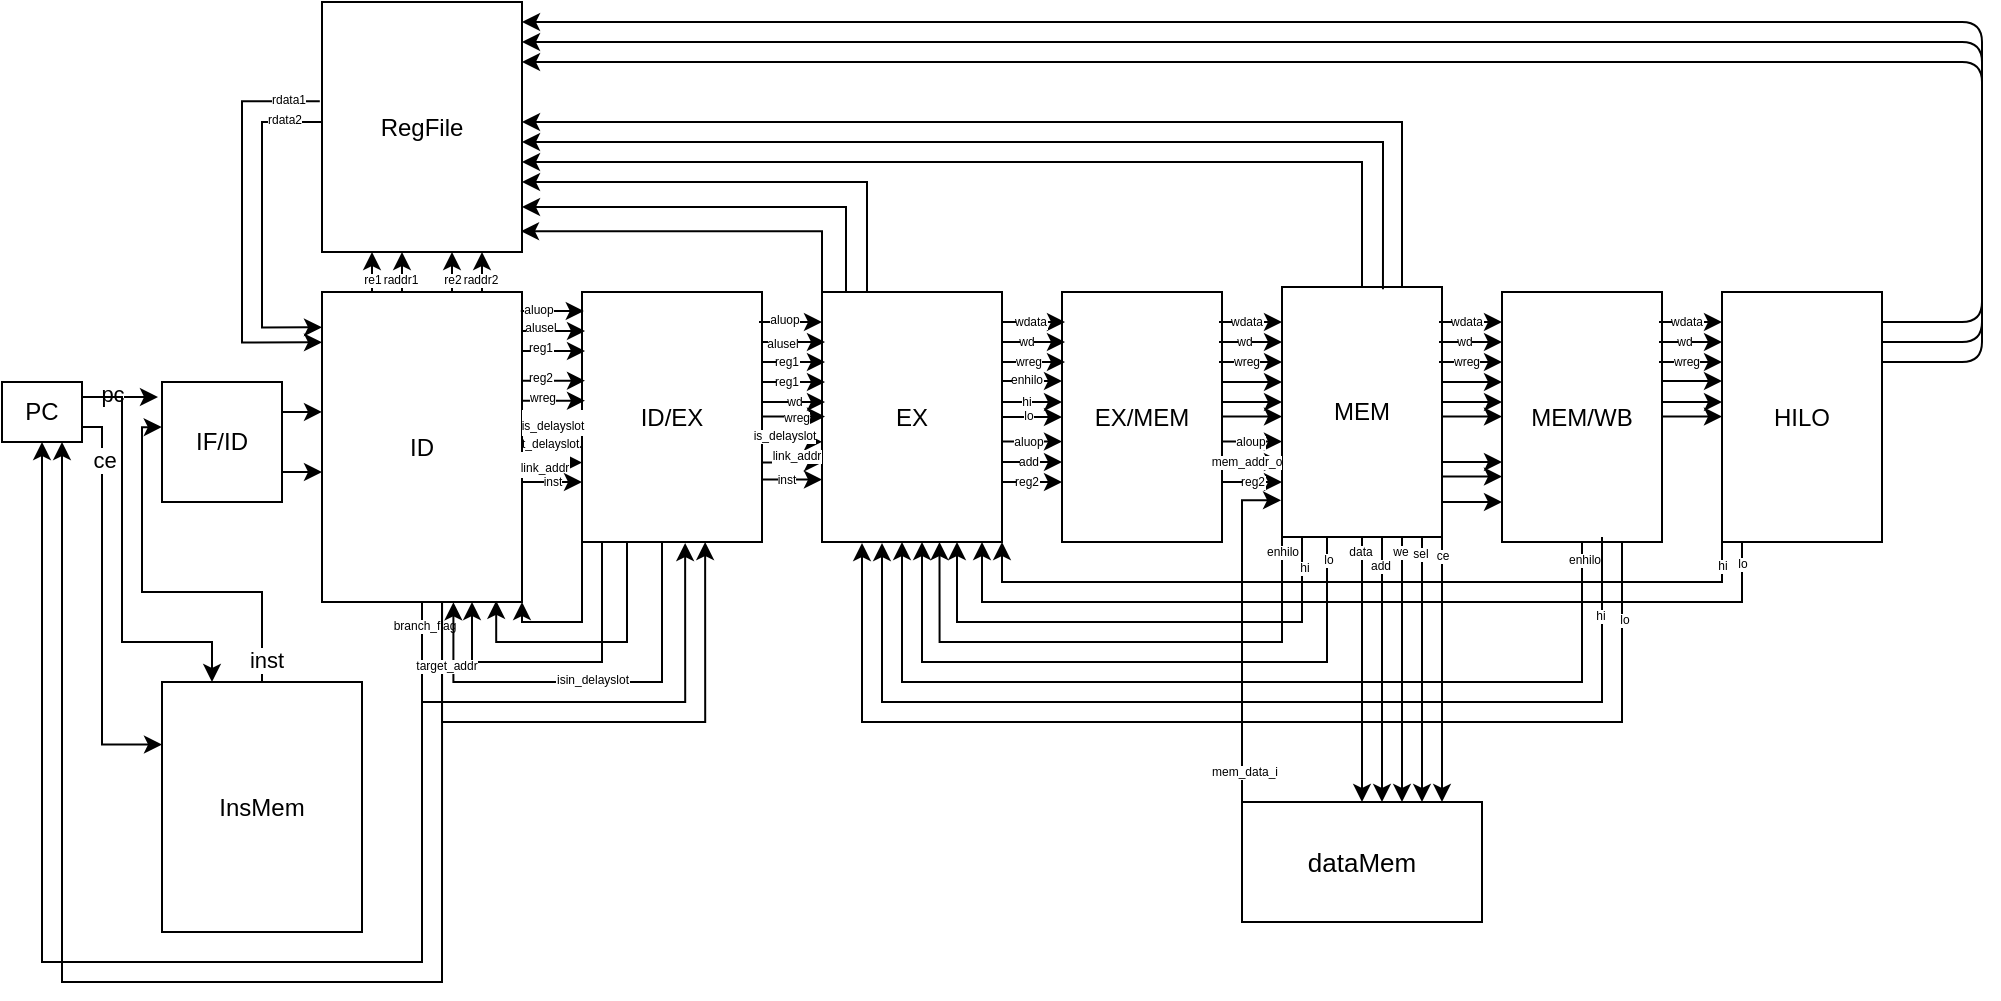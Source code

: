 <mxfile version="13.6.9"><diagram id="qgrpDgDeFnyXtmztavvV" name="Page-1"><mxGraphModel dx="1046" dy="928" grid="1" gridSize="10" guides="1" tooltips="1" connect="1" arrows="1" fold="1" page="1" pageScale="1" pageWidth="1169" pageHeight="1654" math="0" shadow="0"><root><mxCell id="0"/><mxCell id="1" parent="0"/><mxCell id="TqZRtEl1AUSPU4MZ2zt2-13" style="edgeStyle=orthogonalEdgeStyle;rounded=0;orthogonalLoop=1;jettySize=auto;html=1;exitX=1;exitY=0.25;exitDx=0;exitDy=0;entryX=-0.033;entryY=0.13;entryDx=0;entryDy=0;entryPerimeter=0;" parent="1" source="TqZRtEl1AUSPU4MZ2zt2-1" target="TqZRtEl1AUSPU4MZ2zt2-2" edge="1"><mxGeometry relative="1" as="geometry"/></mxCell><mxCell id="TqZRtEl1AUSPU4MZ2zt2-18" value="pc" style="edgeLabel;html=1;align=center;verticalAlign=middle;resizable=0;points=[];" parent="TqZRtEl1AUSPU4MZ2zt2-13" vertex="1" connectable="0"><mxGeometry x="-0.211" y="2" relative="1" as="geometry"><mxPoint as="offset"/></mxGeometry></mxCell><mxCell id="TqZRtEl1AUSPU4MZ2zt2-16" style="edgeStyle=orthogonalEdgeStyle;rounded=0;orthogonalLoop=1;jettySize=auto;html=1;exitX=1;exitY=0.75;exitDx=0;exitDy=0;entryX=0;entryY=0.25;entryDx=0;entryDy=0;" parent="1" source="TqZRtEl1AUSPU4MZ2zt2-1" target="TqZRtEl1AUSPU4MZ2zt2-15" edge="1"><mxGeometry relative="1" as="geometry"><Array as="points"><mxPoint x="60" y="293"/><mxPoint x="60" y="451"/></Array></mxGeometry></mxCell><mxCell id="TqZRtEl1AUSPU4MZ2zt2-17" value="ce" style="edgeLabel;html=1;align=center;verticalAlign=middle;resizable=0;points=[];" parent="TqZRtEl1AUSPU4MZ2zt2-16" vertex="1" connectable="0"><mxGeometry x="-0.737" y="1" relative="1" as="geometry"><mxPoint as="offset"/></mxGeometry></mxCell><mxCell id="TqZRtEl1AUSPU4MZ2zt2-20" style="edgeStyle=orthogonalEdgeStyle;rounded=0;orthogonalLoop=1;jettySize=auto;html=1;exitX=1;exitY=0.25;exitDx=0;exitDy=0;entryX=0.25;entryY=0;entryDx=0;entryDy=0;" parent="1" source="TqZRtEl1AUSPU4MZ2zt2-1" target="TqZRtEl1AUSPU4MZ2zt2-15" edge="1"><mxGeometry relative="1" as="geometry"><Array as="points"><mxPoint x="70" y="278"/><mxPoint x="70" y="400"/><mxPoint x="115" y="400"/></Array></mxGeometry></mxCell><mxCell id="TqZRtEl1AUSPU4MZ2zt2-1" value="PC" style="rounded=0;whiteSpace=wrap;html=1;" parent="1" vertex="1"><mxGeometry x="10" y="270" width="40" height="30" as="geometry"/></mxCell><mxCell id="TqZRtEl1AUSPU4MZ2zt2-28" style="edgeStyle=orthogonalEdgeStyle;rounded=0;orthogonalLoop=1;jettySize=auto;html=1;exitX=1;exitY=0.75;exitDx=0;exitDy=0;entryX=0;entryY=0.58;entryDx=0;entryDy=0;entryPerimeter=0;" parent="1" source="TqZRtEl1AUSPU4MZ2zt2-2" target="TqZRtEl1AUSPU4MZ2zt2-3" edge="1"><mxGeometry relative="1" as="geometry"/></mxCell><mxCell id="TqZRtEl1AUSPU4MZ2zt2-36" style="edgeStyle=orthogonalEdgeStyle;rounded=0;orthogonalLoop=1;jettySize=auto;html=1;exitX=1;exitY=0.25;exitDx=0;exitDy=0;entryX=0;entryY=0.387;entryDx=0;entryDy=0;entryPerimeter=0;" parent="1" source="TqZRtEl1AUSPU4MZ2zt2-2" target="TqZRtEl1AUSPU4MZ2zt2-3" edge="1"><mxGeometry relative="1" as="geometry"/></mxCell><mxCell id="TqZRtEl1AUSPU4MZ2zt2-2" value="IF/ID" style="rounded=0;whiteSpace=wrap;html=1;" parent="1" vertex="1"><mxGeometry x="90" y="270" width="60" height="60" as="geometry"/></mxCell><mxCell id="TqZRtEl1AUSPU4MZ2zt2-94" style="edgeStyle=orthogonalEdgeStyle;rounded=0;orthogonalLoop=1;jettySize=auto;html=1;exitX=0.25;exitY=0;exitDx=0;exitDy=0;entryX=0.25;entryY=1;entryDx=0;entryDy=0;fontSize=6;" parent="1" source="TqZRtEl1AUSPU4MZ2zt2-3" target="TqZRtEl1AUSPU4MZ2zt2-10" edge="1"><mxGeometry relative="1" as="geometry"/></mxCell><mxCell id="TqZRtEl1AUSPU4MZ2zt2-99" value="re1" style="edgeLabel;html=1;align=center;verticalAlign=middle;resizable=0;points=[];fontSize=6;" parent="TqZRtEl1AUSPU4MZ2zt2-94" vertex="1" connectable="0"><mxGeometry x="-0.128" relative="1" as="geometry"><mxPoint y="2" as="offset"/></mxGeometry></mxCell><mxCell id="b8IuqQKDZ-1LyUKGx72e-1" style="edgeStyle=orthogonalEdgeStyle;rounded=0;orthogonalLoop=1;jettySize=auto;html=1;entryX=0.5;entryY=1;entryDx=0;entryDy=0;" parent="1" source="TqZRtEl1AUSPU4MZ2zt2-3" target="TqZRtEl1AUSPU4MZ2zt2-1" edge="1"><mxGeometry relative="1" as="geometry"><Array as="points"><mxPoint x="220" y="560"/><mxPoint x="30" y="560"/></Array></mxGeometry></mxCell><mxCell id="b8IuqQKDZ-1LyUKGx72e-5" style="edgeStyle=orthogonalEdgeStyle;rounded=0;orthogonalLoop=1;jettySize=auto;html=1;exitX=0.5;exitY=1;exitDx=0;exitDy=0;entryX=0.573;entryY=1.004;entryDx=0;entryDy=0;entryPerimeter=0;" parent="1" source="TqZRtEl1AUSPU4MZ2zt2-3" target="TqZRtEl1AUSPU4MZ2zt2-5" edge="1"><mxGeometry relative="1" as="geometry"><Array as="points"><mxPoint x="220" y="430"/><mxPoint x="352" y="430"/></Array></mxGeometry></mxCell><mxCell id="b8IuqQKDZ-1LyUKGx72e-7" value="branch_flag" style="edgeLabel;html=1;align=center;verticalAlign=middle;resizable=0;points=[];fontSize=6;" parent="b8IuqQKDZ-1LyUKGx72e-5" vertex="1" connectable="0"><mxGeometry x="-0.909" y="1" relative="1" as="geometry"><mxPoint as="offset"/></mxGeometry></mxCell><mxCell id="b8IuqQKDZ-1LyUKGx72e-10" style="edgeStyle=orthogonalEdgeStyle;rounded=0;orthogonalLoop=1;jettySize=auto;html=1;exitX=1;exitY=0.5;exitDx=0;exitDy=0;entryX=0;entryY=0.618;entryDx=0;entryDy=0;entryPerimeter=0;" parent="1" source="TqZRtEl1AUSPU4MZ2zt2-3" target="TqZRtEl1AUSPU4MZ2zt2-5" edge="1"><mxGeometry relative="1" as="geometry"/></mxCell><mxCell id="b8IuqQKDZ-1LyUKGx72e-16" value="&lt;font style=&quot;font-size: 6px&quot;&gt;next_delayslot&lt;/font&gt;" style="edgeLabel;html=1;align=center;verticalAlign=middle;resizable=0;points=[];" parent="b8IuqQKDZ-1LyUKGx72e-10" vertex="1" connectable="0"><mxGeometry x="-0.396" relative="1" as="geometry"><mxPoint y="-4" as="offset"/></mxGeometry></mxCell><mxCell id="TqZRtEl1AUSPU4MZ2zt2-3" value="ID" style="rounded=0;whiteSpace=wrap;html=1;" parent="1" vertex="1"><mxGeometry x="170" y="225" width="100" height="155" as="geometry"/></mxCell><mxCell id="TqZRtEl1AUSPU4MZ2zt2-162" style="edgeStyle=orthogonalEdgeStyle;rounded=0;orthogonalLoop=1;jettySize=auto;html=1;exitX=0.25;exitY=1;exitDx=0;exitDy=0;entryX=0.871;entryY=0.996;entryDx=0;entryDy=0;entryPerimeter=0;fontSize=6;" parent="1" source="TqZRtEl1AUSPU4MZ2zt2-5" target="TqZRtEl1AUSPU4MZ2zt2-3" edge="1"><mxGeometry relative="1" as="geometry"/></mxCell><mxCell id="TqZRtEl1AUSPU4MZ2zt2-165" style="edgeStyle=orthogonalEdgeStyle;rounded=0;orthogonalLoop=1;jettySize=auto;html=1;exitX=0;exitY=1;exitDx=0;exitDy=0;entryX=1;entryY=1;entryDx=0;entryDy=0;fontSize=6;" parent="1" source="TqZRtEl1AUSPU4MZ2zt2-5" target="TqZRtEl1AUSPU4MZ2zt2-3" edge="1"><mxGeometry relative="1" as="geometry"><Array as="points"><mxPoint x="300" y="390"/><mxPoint x="270" y="390"/></Array></mxGeometry></mxCell><mxCell id="b8IuqQKDZ-1LyUKGx72e-20" style="edgeStyle=orthogonalEdgeStyle;rounded=0;orthogonalLoop=1;jettySize=auto;html=1;entryX=0.657;entryY=1.001;entryDx=0;entryDy=0;entryPerimeter=0;fontSize=6;" parent="1" source="TqZRtEl1AUSPU4MZ2zt2-5" target="TqZRtEl1AUSPU4MZ2zt2-3" edge="1"><mxGeometry relative="1" as="geometry"><Array as="points"><mxPoint x="340" y="420"/><mxPoint x="236" y="420"/></Array></mxGeometry></mxCell><mxCell id="b8IuqQKDZ-1LyUKGx72e-21" value="isin_delayslot" style="edgeLabel;html=1;align=center;verticalAlign=middle;resizable=0;points=[];fontSize=6;" parent="b8IuqQKDZ-1LyUKGx72e-20" vertex="1" connectable="0"><mxGeometry x="-0.358" y="-35" relative="1" as="geometry"><mxPoint as="offset"/></mxGeometry></mxCell><mxCell id="b8IuqQKDZ-1LyUKGx72e-25" style="edgeStyle=orthogonalEdgeStyle;rounded=0;orthogonalLoop=1;jettySize=auto;html=1;exitX=1;exitY=0.75;exitDx=0;exitDy=0;entryX=0;entryY=0.75;entryDx=0;entryDy=0;fontSize=6;" parent="1" source="TqZRtEl1AUSPU4MZ2zt2-5" target="TqZRtEl1AUSPU4MZ2zt2-6" edge="1"><mxGeometry relative="1" as="geometry"/></mxCell><mxCell id="b8IuqQKDZ-1LyUKGx72e-29" value="inst" style="edgeLabel;html=1;align=center;verticalAlign=middle;resizable=0;points=[];fontSize=6;" parent="b8IuqQKDZ-1LyUKGx72e-25" vertex="1" connectable="0"><mxGeometry x="-0.213" relative="1" as="geometry"><mxPoint as="offset"/></mxGeometry></mxCell><mxCell id="TqZRtEl1AUSPU4MZ2zt2-5" value="ID/EX" style="rounded=0;whiteSpace=wrap;html=1;" parent="1" vertex="1"><mxGeometry x="300" y="225" width="90" height="125" as="geometry"/></mxCell><mxCell id="TqZRtEl1AUSPU4MZ2zt2-112" style="edgeStyle=orthogonalEdgeStyle;rounded=0;orthogonalLoop=1;jettySize=auto;html=1;entryX=0.995;entryY=0.917;entryDx=0;entryDy=0;entryPerimeter=0;fontSize=6;exitX=0;exitY=0;exitDx=0;exitDy=0;" parent="1" source="TqZRtEl1AUSPU4MZ2zt2-6" target="TqZRtEl1AUSPU4MZ2zt2-10" edge="1"><mxGeometry relative="1" as="geometry"><Array as="points"><mxPoint x="420" y="195"/></Array></mxGeometry></mxCell><mxCell id="TqZRtEl1AUSPU4MZ2zt2-140" style="edgeStyle=orthogonalEdgeStyle;rounded=0;orthogonalLoop=1;jettySize=auto;html=1;entryX=0;entryY=0.5;entryDx=0;entryDy=0;fontSize=6;" parent="1" source="TqZRtEl1AUSPU4MZ2zt2-6" target="TqZRtEl1AUSPU4MZ2zt2-7" edge="1"><mxGeometry relative="1" as="geometry"/></mxCell><mxCell id="TqZRtEl1AUSPU4MZ2zt2-161" value="lo" style="edgeLabel;html=1;align=center;verticalAlign=middle;resizable=0;points=[];fontSize=6;" parent="TqZRtEl1AUSPU4MZ2zt2-140" vertex="1" connectable="0"><mxGeometry x="-0.413" y="-1" relative="1" as="geometry"><mxPoint x="-2" y="-2" as="offset"/></mxGeometry></mxCell><mxCell id="TqZRtEl1AUSPU4MZ2zt2-6" value="EX" style="rounded=0;whiteSpace=wrap;html=1;" parent="1" vertex="1"><mxGeometry x="420" y="225" width="90" height="125" as="geometry"/></mxCell><mxCell id="TqZRtEl1AUSPU4MZ2zt2-7" value="EX/MEM" style="rounded=0;whiteSpace=wrap;html=1;" parent="1" vertex="1"><mxGeometry x="540" y="225" width="80" height="125" as="geometry"/></mxCell><mxCell id="TqZRtEl1AUSPU4MZ2zt2-115" style="edgeStyle=orthogonalEdgeStyle;rounded=0;orthogonalLoop=1;jettySize=auto;html=1;fontSize=6;" parent="1" source="TqZRtEl1AUSPU4MZ2zt2-8" edge="1"><mxGeometry relative="1" as="geometry"><mxPoint x="270" y="160" as="targetPoint"/><Array as="points"><mxPoint x="690" y="160"/></Array></mxGeometry></mxCell><mxCell id="TqZRtEl1AUSPU4MZ2zt2-126" style="edgeStyle=orthogonalEdgeStyle;rounded=0;orthogonalLoop=1;jettySize=auto;html=1;entryX=0.75;entryY=1;entryDx=0;entryDy=0;fontSize=6;" parent="1" source="TqZRtEl1AUSPU4MZ2zt2-8" target="TqZRtEl1AUSPU4MZ2zt2-6" edge="1"><mxGeometry relative="1" as="geometry"><Array as="points"><mxPoint x="660" y="390"/><mxPoint x="488" y="390"/></Array></mxGeometry></mxCell><mxCell id="TqZRtEl1AUSPU4MZ2zt2-133" value="hi" style="edgeLabel;html=1;align=center;verticalAlign=middle;resizable=0;points=[];fontSize=6;" parent="TqZRtEl1AUSPU4MZ2zt2-126" vertex="1" connectable="0"><mxGeometry x="-0.883" y="1" relative="1" as="geometry"><mxPoint as="offset"/></mxGeometry></mxCell><mxCell id="b8IuqQKDZ-1LyUKGx72e-36" style="edgeStyle=orthogonalEdgeStyle;rounded=0;orthogonalLoop=1;jettySize=auto;html=1;exitX=0.5;exitY=1;exitDx=0;exitDy=0;entryX=0.5;entryY=0;entryDx=0;entryDy=0;fontSize=6;" parent="1" source="TqZRtEl1AUSPU4MZ2zt2-8" target="b8IuqQKDZ-1LyUKGx72e-35" edge="1"><mxGeometry relative="1" as="geometry"/></mxCell><mxCell id="E1Qw_K3RaGtAj0MDa_Lr-12" value="data" style="edgeLabel;html=1;align=center;verticalAlign=middle;resizable=0;points=[];fontSize=6;" vertex="1" connectable="0" parent="b8IuqQKDZ-1LyUKGx72e-36"><mxGeometry x="-0.896" y="-1" relative="1" as="geometry"><mxPoint as="offset"/></mxGeometry></mxCell><mxCell id="TqZRtEl1AUSPU4MZ2zt2-8" value="MEM" style="rounded=0;whiteSpace=wrap;html=1;" parent="1" vertex="1"><mxGeometry x="650" y="222.5" width="80" height="125" as="geometry"/></mxCell><mxCell id="TqZRtEl1AUSPU4MZ2zt2-103" style="edgeStyle=orthogonalEdgeStyle;rounded=0;orthogonalLoop=1;jettySize=auto;html=1;entryX=0;entryY=0.114;entryDx=0;entryDy=0;entryPerimeter=0;fontSize=6;" parent="1" source="TqZRtEl1AUSPU4MZ2zt2-10" target="TqZRtEl1AUSPU4MZ2zt2-3" edge="1"><mxGeometry relative="1" as="geometry"><Array as="points"><mxPoint x="140" y="140"/><mxPoint x="140" y="243"/></Array></mxGeometry></mxCell><mxCell id="TqZRtEl1AUSPU4MZ2zt2-106" value="rdata2" style="edgeLabel;html=1;align=center;verticalAlign=middle;resizable=0;points=[];fontSize=6;" parent="TqZRtEl1AUSPU4MZ2zt2-103" vertex="1" connectable="0"><mxGeometry x="-0.761" y="-1" relative="1" as="geometry"><mxPoint as="offset"/></mxGeometry></mxCell><mxCell id="TqZRtEl1AUSPU4MZ2zt2-10" value="RegFile" style="rounded=0;whiteSpace=wrap;html=1;" parent="1" vertex="1"><mxGeometry x="170" y="80" width="100" height="125" as="geometry"/></mxCell><mxCell id="TqZRtEl1AUSPU4MZ2zt2-21" style="edgeStyle=orthogonalEdgeStyle;rounded=0;orthogonalLoop=1;jettySize=auto;html=1;exitX=0.5;exitY=0;exitDx=0;exitDy=0;entryX=-0.002;entryY=0.376;entryDx=0;entryDy=0;entryPerimeter=0;" parent="1" source="TqZRtEl1AUSPU4MZ2zt2-15" target="TqZRtEl1AUSPU4MZ2zt2-2" edge="1"><mxGeometry relative="1" as="geometry"><Array as="points"><mxPoint x="140" y="375"/><mxPoint x="80" y="375"/><mxPoint x="80" y="293"/></Array></mxGeometry></mxCell><mxCell id="TqZRtEl1AUSPU4MZ2zt2-23" value="inst" style="edgeLabel;html=1;align=center;verticalAlign=middle;resizable=0;points=[];" parent="TqZRtEl1AUSPU4MZ2zt2-21" vertex="1" connectable="0"><mxGeometry x="-0.886" y="-2" relative="1" as="geometry"><mxPoint as="offset"/></mxGeometry></mxCell><mxCell id="TqZRtEl1AUSPU4MZ2zt2-15" value="InsMem" style="rounded=0;whiteSpace=wrap;html=1;" parent="1" vertex="1"><mxGeometry x="90" y="420" width="100" height="125" as="geometry"/></mxCell><mxCell id="TqZRtEl1AUSPU4MZ2zt2-30" value="" style="endArrow=classic;html=1;entryX=0.01;entryY=0.076;entryDx=0;entryDy=0;entryPerimeter=0;exitX=0.994;exitY=0.061;exitDx=0;exitDy=0;exitPerimeter=0;" parent="1" source="TqZRtEl1AUSPU4MZ2zt2-3" target="TqZRtEl1AUSPU4MZ2zt2-5" edge="1"><mxGeometry width="50" height="50" relative="1" as="geometry"><mxPoint x="271" y="234" as="sourcePoint"/><mxPoint x="300" y="220" as="targetPoint"/></mxGeometry></mxCell><mxCell id="TqZRtEl1AUSPU4MZ2zt2-107" value="aluop" style="edgeLabel;html=1;align=center;verticalAlign=middle;resizable=0;points=[];fontSize=6;" parent="TqZRtEl1AUSPU4MZ2zt2-30" vertex="1" connectable="0"><mxGeometry x="-0.49" y="1" relative="1" as="geometry"><mxPoint as="offset"/></mxGeometry></mxCell><mxCell id="TqZRtEl1AUSPU4MZ2zt2-37" value="" style="endArrow=classic;html=1;entryX=0.01;entryY=0.076;entryDx=0;entryDy=0;entryPerimeter=0;exitX=0.994;exitY=0.061;exitDx=0;exitDy=0;exitPerimeter=0;" parent="1" edge="1"><mxGeometry width="50" height="50" relative="1" as="geometry"><mxPoint x="270.0" y="244.455" as="sourcePoint"/><mxPoint x="301.5" y="244.5" as="targetPoint"/></mxGeometry></mxCell><mxCell id="TqZRtEl1AUSPU4MZ2zt2-108" value="alusel" style="edgeLabel;html=1;align=center;verticalAlign=middle;resizable=0;points=[];fontSize=6;" parent="TqZRtEl1AUSPU4MZ2zt2-37" vertex="1" connectable="0"><mxGeometry x="-0.42" y="2" relative="1" as="geometry"><mxPoint as="offset"/></mxGeometry></mxCell><mxCell id="TqZRtEl1AUSPU4MZ2zt2-38" value="" style="endArrow=classic;html=1;entryX=0.01;entryY=0.076;entryDx=0;entryDy=0;entryPerimeter=0;exitX=0.994;exitY=0.061;exitDx=0;exitDy=0;exitPerimeter=0;" parent="1" edge="1"><mxGeometry width="50" height="50" relative="1" as="geometry"><mxPoint x="270.0" y="254.455" as="sourcePoint"/><mxPoint x="301.5" y="254.5" as="targetPoint"/></mxGeometry></mxCell><mxCell id="TqZRtEl1AUSPU4MZ2zt2-109" value="reg1" style="edgeLabel;html=1;align=center;verticalAlign=middle;resizable=0;points=[];fontSize=6;" parent="TqZRtEl1AUSPU4MZ2zt2-38" vertex="1" connectable="0"><mxGeometry x="-0.274" relative="1" as="geometry"><mxPoint x="-3" y="-2" as="offset"/></mxGeometry></mxCell><mxCell id="TqZRtEl1AUSPU4MZ2zt2-39" value="" style="endArrow=classic;html=1;entryX=0.01;entryY=0.076;entryDx=0;entryDy=0;entryPerimeter=0;exitX=0.994;exitY=0.061;exitDx=0;exitDy=0;exitPerimeter=0;" parent="1" edge="1"><mxGeometry width="50" height="50" relative="1" as="geometry"><mxPoint x="270.0" y="269.315" as="sourcePoint"/><mxPoint x="301.5" y="269.36" as="targetPoint"/></mxGeometry></mxCell><mxCell id="TqZRtEl1AUSPU4MZ2zt2-110" value="reg2" style="edgeLabel;html=1;align=center;verticalAlign=middle;resizable=0;points=[];fontSize=6;" parent="TqZRtEl1AUSPU4MZ2zt2-39" vertex="1" connectable="0"><mxGeometry x="0.016" relative="1" as="geometry"><mxPoint x="-7" y="-2" as="offset"/></mxGeometry></mxCell><mxCell id="TqZRtEl1AUSPU4MZ2zt2-40" value="" style="endArrow=classic;html=1;entryX=0.01;entryY=0.076;entryDx=0;entryDy=0;entryPerimeter=0;exitX=0.994;exitY=0.061;exitDx=0;exitDy=0;exitPerimeter=0;" parent="1" edge="1"><mxGeometry width="50" height="50" relative="1" as="geometry"><mxPoint x="270" y="279.315" as="sourcePoint"/><mxPoint x="301.5" y="279.36" as="targetPoint"/></mxGeometry></mxCell><mxCell id="TqZRtEl1AUSPU4MZ2zt2-111" value="wreg" style="edgeLabel;html=1;align=center;verticalAlign=middle;resizable=0;points=[];fontSize=6;" parent="TqZRtEl1AUSPU4MZ2zt2-40" vertex="1" connectable="0"><mxGeometry x="-0.347" y="-1" relative="1" as="geometry"><mxPoint x="-1" y="-3" as="offset"/></mxGeometry></mxCell><mxCell id="TqZRtEl1AUSPU4MZ2zt2-41" value="" style="endArrow=classic;html=1;entryX=0.01;entryY=0.076;entryDx=0;entryDy=0;entryPerimeter=0;exitX=0.994;exitY=0.061;exitDx=0;exitDy=0;exitPerimeter=0;" parent="1" edge="1"><mxGeometry width="50" height="50" relative="1" as="geometry"><mxPoint x="388.5" y="239.995" as="sourcePoint"/><mxPoint x="420" y="240.04" as="targetPoint"/></mxGeometry></mxCell><mxCell id="TqZRtEl1AUSPU4MZ2zt2-60" value="aluop" style="edgeLabel;html=1;align=center;verticalAlign=middle;resizable=0;points=[];fontSize=6;" parent="TqZRtEl1AUSPU4MZ2zt2-41" vertex="1" connectable="0"><mxGeometry x="-0.246" y="1" relative="1" as="geometry"><mxPoint as="offset"/></mxGeometry></mxCell><mxCell id="TqZRtEl1AUSPU4MZ2zt2-42" value="" style="endArrow=classic;html=1;entryX=0.01;entryY=0.076;entryDx=0;entryDy=0;entryPerimeter=0;exitX=0.994;exitY=0.061;exitDx=0;exitDy=0;exitPerimeter=0;" parent="1" edge="1"><mxGeometry width="50" height="50" relative="1" as="geometry"><mxPoint x="510" y="239.995" as="sourcePoint"/><mxPoint x="541.5" y="240.04" as="targetPoint"/></mxGeometry></mxCell><mxCell id="TqZRtEl1AUSPU4MZ2zt2-69" value="wdata" style="edgeLabel;html=1;align=center;verticalAlign=middle;resizable=0;points=[];fontSize=6;" parent="TqZRtEl1AUSPU4MZ2zt2-42" vertex="1" connectable="0"><mxGeometry x="-0.129" y="-1" relative="1" as="geometry"><mxPoint y="-1" as="offset"/></mxGeometry></mxCell><mxCell id="TqZRtEl1AUSPU4MZ2zt2-129" style="edgeStyle=orthogonalEdgeStyle;rounded=0;orthogonalLoop=1;jettySize=auto;html=1;fontSize=6;" parent="1" source="TqZRtEl1AUSPU4MZ2zt2-46" target="TqZRtEl1AUSPU4MZ2zt2-6" edge="1"><mxGeometry relative="1" as="geometry"><mxPoint x="440" y="353" as="targetPoint"/><Array as="points"><mxPoint x="800" y="420"/><mxPoint x="460" y="420"/></Array></mxGeometry></mxCell><mxCell id="TqZRtEl1AUSPU4MZ2zt2-135" value="enhilo" style="edgeLabel;html=1;align=center;verticalAlign=middle;resizable=0;points=[];fontSize=6;" parent="TqZRtEl1AUSPU4MZ2zt2-129" vertex="1" connectable="0"><mxGeometry x="-0.962" y="1" relative="1" as="geometry"><mxPoint as="offset"/></mxGeometry></mxCell><mxCell id="TqZRtEl1AUSPU4MZ2zt2-46" value="MEM/WB" style="rounded=0;whiteSpace=wrap;html=1;" parent="1" vertex="1"><mxGeometry x="760" y="225" width="80" height="125" as="geometry"/></mxCell><mxCell id="TqZRtEl1AUSPU4MZ2zt2-53" value="" style="endArrow=classic;html=1;exitX=0.994;exitY=0.061;exitDx=0;exitDy=0;exitPerimeter=0;entryX=1;entryY=0.08;entryDx=0;entryDy=0;entryPerimeter=0;" parent="1" target="TqZRtEl1AUSPU4MZ2zt2-10" edge="1"><mxGeometry width="50" height="50" relative="1" as="geometry"><mxPoint x="950" y="239.995" as="sourcePoint"/><mxPoint x="191" y="520" as="targetPoint"/><Array as="points"><mxPoint x="1000" y="240"/><mxPoint x="1000" y="90"/></Array></mxGeometry></mxCell><mxCell id="TqZRtEl1AUSPU4MZ2zt2-56" value="" style="endArrow=classic;html=1;exitX=0.994;exitY=0.061;exitDx=0;exitDy=0;exitPerimeter=0;entryX=1;entryY=0.08;entryDx=0;entryDy=0;entryPerimeter=0;" parent="1" edge="1"><mxGeometry width="50" height="50" relative="1" as="geometry"><mxPoint x="950" y="249.995" as="sourcePoint"/><mxPoint x="270" y="100" as="targetPoint"/><Array as="points"><mxPoint x="1000" y="250"/><mxPoint x="1000" y="100"/></Array></mxGeometry></mxCell><mxCell id="TqZRtEl1AUSPU4MZ2zt2-57" value="" style="endArrow=classic;html=1;exitX=0.994;exitY=0.061;exitDx=0;exitDy=0;exitPerimeter=0;entryX=1;entryY=0.08;entryDx=0;entryDy=0;entryPerimeter=0;" parent="1" edge="1"><mxGeometry width="50" height="50" relative="1" as="geometry"><mxPoint x="950" y="259.995" as="sourcePoint"/><mxPoint x="270" y="110" as="targetPoint"/><Array as="points"><mxPoint x="1000" y="260"/><mxPoint x="1000" y="110"/></Array></mxGeometry></mxCell><mxCell id="TqZRtEl1AUSPU4MZ2zt2-58" value="" style="endArrow=classic;html=1;entryX=0.01;entryY=0.076;entryDx=0;entryDy=0;entryPerimeter=0;exitX=0.994;exitY=0.061;exitDx=0;exitDy=0;exitPerimeter=0;" parent="1" edge="1"><mxGeometry width="50" height="50" relative="1" as="geometry"><mxPoint x="390" y="249.995" as="sourcePoint"/><mxPoint x="421.5" y="250.04" as="targetPoint"/></mxGeometry></mxCell><mxCell id="TqZRtEl1AUSPU4MZ2zt2-61" value="alusel" style="edgeLabel;html=1;align=center;verticalAlign=middle;resizable=0;points=[];fontSize=6;" parent="TqZRtEl1AUSPU4MZ2zt2-58" vertex="1" connectable="0"><mxGeometry x="-0.159" y="-1" relative="1" as="geometry"><mxPoint x="-3.33" as="offset"/></mxGeometry></mxCell><mxCell id="TqZRtEl1AUSPU4MZ2zt2-59" value="" style="endArrow=classic;html=1;entryX=0.01;entryY=0.076;entryDx=0;entryDy=0;entryPerimeter=0;exitX=0.994;exitY=0.061;exitDx=0;exitDy=0;exitPerimeter=0;" parent="1" edge="1"><mxGeometry width="50" height="50" relative="1" as="geometry"><mxPoint x="390" y="259.995" as="sourcePoint"/><mxPoint x="421.5" y="260.04" as="targetPoint"/></mxGeometry></mxCell><mxCell id="TqZRtEl1AUSPU4MZ2zt2-62" value="reg1" style="edgeLabel;html=1;align=center;verticalAlign=middle;resizable=0;points=[];fontSize=6;" parent="TqZRtEl1AUSPU4MZ2zt2-59" vertex="1" connectable="0"><mxGeometry x="-0.281" relative="1" as="geometry"><mxPoint as="offset"/></mxGeometry></mxCell><mxCell id="TqZRtEl1AUSPU4MZ2zt2-63" value="" style="endArrow=classic;html=1;entryX=0.01;entryY=0.076;entryDx=0;entryDy=0;entryPerimeter=0;exitX=0.994;exitY=0.061;exitDx=0;exitDy=0;exitPerimeter=0;" parent="1" edge="1"><mxGeometry width="50" height="50" relative="1" as="geometry"><mxPoint x="390" y="269.995" as="sourcePoint"/><mxPoint x="421.5" y="270.04" as="targetPoint"/></mxGeometry></mxCell><mxCell id="TqZRtEl1AUSPU4MZ2zt2-64" value="reg1" style="edgeLabel;html=1;align=center;verticalAlign=middle;resizable=0;points=[];fontSize=6;" parent="TqZRtEl1AUSPU4MZ2zt2-63" vertex="1" connectable="0"><mxGeometry x="-0.281" relative="1" as="geometry"><mxPoint as="offset"/></mxGeometry></mxCell><mxCell id="TqZRtEl1AUSPU4MZ2zt2-65" value="" style="endArrow=classic;html=1;entryX=0.01;entryY=0.076;entryDx=0;entryDy=0;entryPerimeter=0;exitX=0.994;exitY=0.061;exitDx=0;exitDy=0;exitPerimeter=0;" parent="1" edge="1"><mxGeometry width="50" height="50" relative="1" as="geometry"><mxPoint x="390" y="279.995" as="sourcePoint"/><mxPoint x="421.5" y="280.04" as="targetPoint"/></mxGeometry></mxCell><mxCell id="TqZRtEl1AUSPU4MZ2zt2-67" value="wd" style="edgeLabel;html=1;align=center;verticalAlign=middle;resizable=0;points=[];fontSize=6;" parent="TqZRtEl1AUSPU4MZ2zt2-65" vertex="1" connectable="0"><mxGeometry x="-0.008" relative="1" as="geometry"><mxPoint as="offset"/></mxGeometry></mxCell><mxCell id="TqZRtEl1AUSPU4MZ2zt2-66" value="" style="endArrow=classic;html=1;entryX=0.01;entryY=0.076;entryDx=0;entryDy=0;entryPerimeter=0;exitX=0.994;exitY=0.061;exitDx=0;exitDy=0;exitPerimeter=0;" parent="1" edge="1"><mxGeometry width="50" height="50" relative="1" as="geometry"><mxPoint x="390" y="287.265" as="sourcePoint"/><mxPoint x="421.5" y="287.31" as="targetPoint"/></mxGeometry></mxCell><mxCell id="TqZRtEl1AUSPU4MZ2zt2-68" value="wreg" style="edgeLabel;html=1;align=center;verticalAlign=middle;resizable=0;points=[];fontSize=6;" parent="TqZRtEl1AUSPU4MZ2zt2-66" vertex="1" connectable="0"><mxGeometry x="0.052" relative="1" as="geometry"><mxPoint as="offset"/></mxGeometry></mxCell><mxCell id="TqZRtEl1AUSPU4MZ2zt2-70" value="" style="endArrow=classic;html=1;entryX=0.01;entryY=0.076;entryDx=0;entryDy=0;entryPerimeter=0;exitX=0.994;exitY=0.061;exitDx=0;exitDy=0;exitPerimeter=0;" parent="1" edge="1"><mxGeometry width="50" height="50" relative="1" as="geometry"><mxPoint x="510" y="249.995" as="sourcePoint"/><mxPoint x="541.5" y="250.04" as="targetPoint"/></mxGeometry></mxCell><mxCell id="TqZRtEl1AUSPU4MZ2zt2-72" value="wd" style="edgeLabel;html=1;align=center;verticalAlign=middle;resizable=0;points=[];fontSize=6;" parent="TqZRtEl1AUSPU4MZ2zt2-70" vertex="1" connectable="0"><mxGeometry x="-0.099" y="-1" relative="1" as="geometry"><mxPoint x="-2" y="-1" as="offset"/></mxGeometry></mxCell><mxCell id="TqZRtEl1AUSPU4MZ2zt2-71" value="" style="endArrow=classic;html=1;entryX=0.01;entryY=0.076;entryDx=0;entryDy=0;entryPerimeter=0;exitX=0.994;exitY=0.061;exitDx=0;exitDy=0;exitPerimeter=0;" parent="1" edge="1"><mxGeometry width="50" height="50" relative="1" as="geometry"><mxPoint x="510" y="259.995" as="sourcePoint"/><mxPoint x="541.5" y="260.04" as="targetPoint"/></mxGeometry></mxCell><mxCell id="TqZRtEl1AUSPU4MZ2zt2-74" value="wreg" style="edgeLabel;html=1;align=center;verticalAlign=middle;resizable=0;points=[];fontSize=6;" parent="TqZRtEl1AUSPU4MZ2zt2-71" vertex="1" connectable="0"><mxGeometry x="-0.25" y="2" relative="1" as="geometry"><mxPoint x="1" y="2" as="offset"/></mxGeometry></mxCell><mxCell id="TqZRtEl1AUSPU4MZ2zt2-75" value="" style="endArrow=classic;html=1;entryX=0.01;entryY=0.076;entryDx=0;entryDy=0;entryPerimeter=0;exitX=0.994;exitY=0.061;exitDx=0;exitDy=0;exitPerimeter=0;" parent="1" edge="1"><mxGeometry width="50" height="50" relative="1" as="geometry"><mxPoint x="618.5" y="239.995" as="sourcePoint"/><mxPoint x="650" y="240.04" as="targetPoint"/></mxGeometry></mxCell><mxCell id="TqZRtEl1AUSPU4MZ2zt2-76" value="wdata" style="edgeLabel;html=1;align=center;verticalAlign=middle;resizable=0;points=[];fontSize=6;" parent="TqZRtEl1AUSPU4MZ2zt2-75" vertex="1" connectable="0"><mxGeometry x="-0.129" y="-1" relative="1" as="geometry"><mxPoint y="-1" as="offset"/></mxGeometry></mxCell><mxCell id="TqZRtEl1AUSPU4MZ2zt2-77" value="" style="endArrow=classic;html=1;entryX=0.01;entryY=0.076;entryDx=0;entryDy=0;entryPerimeter=0;exitX=0.994;exitY=0.061;exitDx=0;exitDy=0;exitPerimeter=0;" parent="1" edge="1"><mxGeometry width="50" height="50" relative="1" as="geometry"><mxPoint x="618.5" y="249.995" as="sourcePoint"/><mxPoint x="650" y="250.04" as="targetPoint"/></mxGeometry></mxCell><mxCell id="TqZRtEl1AUSPU4MZ2zt2-78" value="wd" style="edgeLabel;html=1;align=center;verticalAlign=middle;resizable=0;points=[];fontSize=6;" parent="TqZRtEl1AUSPU4MZ2zt2-77" vertex="1" connectable="0"><mxGeometry x="-0.099" y="-1" relative="1" as="geometry"><mxPoint x="-2" y="-1" as="offset"/></mxGeometry></mxCell><mxCell id="TqZRtEl1AUSPU4MZ2zt2-79" value="" style="endArrow=classic;html=1;entryX=0.01;entryY=0.076;entryDx=0;entryDy=0;entryPerimeter=0;exitX=0.994;exitY=0.061;exitDx=0;exitDy=0;exitPerimeter=0;" parent="1" edge="1"><mxGeometry width="50" height="50" relative="1" as="geometry"><mxPoint x="618.5" y="259.995" as="sourcePoint"/><mxPoint x="650" y="260.04" as="targetPoint"/></mxGeometry></mxCell><mxCell id="TqZRtEl1AUSPU4MZ2zt2-80" value="wreg" style="edgeLabel;html=1;align=center;verticalAlign=middle;resizable=0;points=[];fontSize=6;" parent="TqZRtEl1AUSPU4MZ2zt2-79" vertex="1" connectable="0"><mxGeometry x="-0.25" y="2" relative="1" as="geometry"><mxPoint x="1" y="2" as="offset"/></mxGeometry></mxCell><mxCell id="TqZRtEl1AUSPU4MZ2zt2-81" value="" style="endArrow=classic;html=1;entryX=0.01;entryY=0.076;entryDx=0;entryDy=0;entryPerimeter=0;exitX=0.994;exitY=0.061;exitDx=0;exitDy=0;exitPerimeter=0;" parent="1" edge="1"><mxGeometry width="50" height="50" relative="1" as="geometry"><mxPoint x="728.5" y="239.995" as="sourcePoint"/><mxPoint x="760" y="240.04" as="targetPoint"/></mxGeometry></mxCell><mxCell id="TqZRtEl1AUSPU4MZ2zt2-82" value="wdata" style="edgeLabel;html=1;align=center;verticalAlign=middle;resizable=0;points=[];fontSize=6;" parent="TqZRtEl1AUSPU4MZ2zt2-81" vertex="1" connectable="0"><mxGeometry x="-0.129" y="-1" relative="1" as="geometry"><mxPoint y="-1" as="offset"/></mxGeometry></mxCell><mxCell id="TqZRtEl1AUSPU4MZ2zt2-83" value="" style="endArrow=classic;html=1;entryX=0.01;entryY=0.076;entryDx=0;entryDy=0;entryPerimeter=0;exitX=0.994;exitY=0.061;exitDx=0;exitDy=0;exitPerimeter=0;" parent="1" edge="1"><mxGeometry width="50" height="50" relative="1" as="geometry"><mxPoint x="728.5" y="249.995" as="sourcePoint"/><mxPoint x="760" y="250.04" as="targetPoint"/></mxGeometry></mxCell><mxCell id="TqZRtEl1AUSPU4MZ2zt2-84" value="wd" style="edgeLabel;html=1;align=center;verticalAlign=middle;resizable=0;points=[];fontSize=6;" parent="TqZRtEl1AUSPU4MZ2zt2-83" vertex="1" connectable="0"><mxGeometry x="-0.099" y="-1" relative="1" as="geometry"><mxPoint x="-2" y="-1" as="offset"/></mxGeometry></mxCell><mxCell id="TqZRtEl1AUSPU4MZ2zt2-85" value="" style="endArrow=classic;html=1;entryX=0.01;entryY=0.076;entryDx=0;entryDy=0;entryPerimeter=0;exitX=0.994;exitY=0.061;exitDx=0;exitDy=0;exitPerimeter=0;" parent="1" edge="1"><mxGeometry width="50" height="50" relative="1" as="geometry"><mxPoint x="728.5" y="259.995" as="sourcePoint"/><mxPoint x="760" y="260.04" as="targetPoint"/></mxGeometry></mxCell><mxCell id="TqZRtEl1AUSPU4MZ2zt2-86" value="wreg" style="edgeLabel;html=1;align=center;verticalAlign=middle;resizable=0;points=[];fontSize=6;" parent="TqZRtEl1AUSPU4MZ2zt2-85" vertex="1" connectable="0"><mxGeometry x="-0.25" y="2" relative="1" as="geometry"><mxPoint x="1" y="2" as="offset"/></mxGeometry></mxCell><mxCell id="TqZRtEl1AUSPU4MZ2zt2-87" value="" style="endArrow=classic;html=1;entryX=0.01;entryY=0.076;entryDx=0;entryDy=0;entryPerimeter=0;exitX=0.994;exitY=0.061;exitDx=0;exitDy=0;exitPerimeter=0;" parent="1" edge="1"><mxGeometry width="50" height="50" relative="1" as="geometry"><mxPoint x="838.5" y="239.995" as="sourcePoint"/><mxPoint x="870" y="240.04" as="targetPoint"/></mxGeometry></mxCell><mxCell id="TqZRtEl1AUSPU4MZ2zt2-88" value="wdata" style="edgeLabel;html=1;align=center;verticalAlign=middle;resizable=0;points=[];fontSize=6;" parent="TqZRtEl1AUSPU4MZ2zt2-87" vertex="1" connectable="0"><mxGeometry x="-0.129" y="-1" relative="1" as="geometry"><mxPoint y="-1" as="offset"/></mxGeometry></mxCell><mxCell id="TqZRtEl1AUSPU4MZ2zt2-89" value="" style="endArrow=classic;html=1;entryX=0.01;entryY=0.076;entryDx=0;entryDy=0;entryPerimeter=0;exitX=0.994;exitY=0.061;exitDx=0;exitDy=0;exitPerimeter=0;" parent="1" edge="1"><mxGeometry width="50" height="50" relative="1" as="geometry"><mxPoint x="838.5" y="249.995" as="sourcePoint"/><mxPoint x="870" y="250.04" as="targetPoint"/></mxGeometry></mxCell><mxCell id="TqZRtEl1AUSPU4MZ2zt2-90" value="wd" style="edgeLabel;html=1;align=center;verticalAlign=middle;resizable=0;points=[];fontSize=6;" parent="TqZRtEl1AUSPU4MZ2zt2-89" vertex="1" connectable="0"><mxGeometry x="-0.099" y="-1" relative="1" as="geometry"><mxPoint x="-2" y="-1" as="offset"/></mxGeometry></mxCell><mxCell id="TqZRtEl1AUSPU4MZ2zt2-92" value="" style="endArrow=classic;html=1;entryX=0.01;entryY=0.076;entryDx=0;entryDy=0;entryPerimeter=0;exitX=0.994;exitY=0.061;exitDx=0;exitDy=0;exitPerimeter=0;" parent="1" edge="1"><mxGeometry width="50" height="50" relative="1" as="geometry"><mxPoint x="838.5" y="259.995" as="sourcePoint"/><mxPoint x="870" y="260.04" as="targetPoint"/></mxGeometry></mxCell><mxCell id="TqZRtEl1AUSPU4MZ2zt2-93" value="wreg" style="edgeLabel;html=1;align=center;verticalAlign=middle;resizable=0;points=[];fontSize=6;" parent="TqZRtEl1AUSPU4MZ2zt2-92" vertex="1" connectable="0"><mxGeometry x="-0.25" y="2" relative="1" as="geometry"><mxPoint x="1" y="2" as="offset"/></mxGeometry></mxCell><mxCell id="TqZRtEl1AUSPU4MZ2zt2-95" style="edgeStyle=orthogonalEdgeStyle;rounded=0;orthogonalLoop=1;jettySize=auto;html=1;exitX=0.25;exitY=0;exitDx=0;exitDy=0;entryX=0.25;entryY=1;entryDx=0;entryDy=0;fontSize=6;" parent="1" edge="1"><mxGeometry relative="1" as="geometry"><mxPoint x="250" y="225" as="sourcePoint"/><mxPoint x="250" y="205" as="targetPoint"/></mxGeometry></mxCell><mxCell id="TqZRtEl1AUSPU4MZ2zt2-102" value="raddr2" style="edgeLabel;html=1;align=center;verticalAlign=middle;resizable=0;points=[];fontSize=6;" parent="TqZRtEl1AUSPU4MZ2zt2-95" vertex="1" connectable="0"><mxGeometry x="-0.211" y="1" relative="1" as="geometry"><mxPoint y="2" as="offset"/></mxGeometry></mxCell><mxCell id="TqZRtEl1AUSPU4MZ2zt2-96" style="edgeStyle=orthogonalEdgeStyle;rounded=0;orthogonalLoop=1;jettySize=auto;html=1;exitX=0.25;exitY=0;exitDx=0;exitDy=0;entryX=0.25;entryY=1;entryDx=0;entryDy=0;fontSize=6;" parent="1" edge="1"><mxGeometry relative="1" as="geometry"><mxPoint x="210" y="225" as="sourcePoint"/><mxPoint x="210" y="205" as="targetPoint"/></mxGeometry></mxCell><mxCell id="TqZRtEl1AUSPU4MZ2zt2-100" value="raddr1" style="edgeLabel;html=1;align=center;verticalAlign=middle;resizable=0;points=[];fontSize=6;" parent="TqZRtEl1AUSPU4MZ2zt2-96" vertex="1" connectable="0"><mxGeometry x="-0.294" y="1" relative="1" as="geometry"><mxPoint y="1" as="offset"/></mxGeometry></mxCell><mxCell id="TqZRtEl1AUSPU4MZ2zt2-98" style="edgeStyle=orthogonalEdgeStyle;rounded=0;orthogonalLoop=1;jettySize=auto;html=1;exitX=0.25;exitY=0;exitDx=0;exitDy=0;entryX=0.25;entryY=1;entryDx=0;entryDy=0;fontSize=6;" parent="1" edge="1"><mxGeometry relative="1" as="geometry"><mxPoint x="235" y="225" as="sourcePoint"/><mxPoint x="235" y="205" as="targetPoint"/></mxGeometry></mxCell><mxCell id="TqZRtEl1AUSPU4MZ2zt2-101" value="re2" style="edgeLabel;html=1;align=center;verticalAlign=middle;resizable=0;points=[];fontSize=6;" parent="TqZRtEl1AUSPU4MZ2zt2-98" vertex="1" connectable="0"><mxGeometry x="0.011" relative="1" as="geometry"><mxPoint y="4" as="offset"/></mxGeometry></mxCell><mxCell id="TqZRtEl1AUSPU4MZ2zt2-104" style="edgeStyle=orthogonalEdgeStyle;rounded=0;orthogonalLoop=1;jettySize=auto;html=1;entryX=0;entryY=0.114;entryDx=0;entryDy=0;entryPerimeter=0;fontSize=6;exitX=-0.011;exitY=0.397;exitDx=0;exitDy=0;exitPerimeter=0;" parent="1" source="TqZRtEl1AUSPU4MZ2zt2-10" edge="1"><mxGeometry relative="1" as="geometry"><mxPoint x="170" y="149.996" as="sourcePoint"/><mxPoint x="170" y="250.18" as="targetPoint"/><Array as="points"><mxPoint x="130" y="130"/><mxPoint x="130" y="250"/></Array></mxGeometry></mxCell><mxCell id="TqZRtEl1AUSPU4MZ2zt2-105" value="rdata1" style="edgeLabel;html=1;align=center;verticalAlign=middle;resizable=0;points=[];fontSize=6;" parent="TqZRtEl1AUSPU4MZ2zt2-104" vertex="1" connectable="0"><mxGeometry x="-0.833" y="-1" relative="1" as="geometry"><mxPoint as="offset"/></mxGeometry></mxCell><mxCell id="TqZRtEl1AUSPU4MZ2zt2-113" style="edgeStyle=orthogonalEdgeStyle;rounded=0;orthogonalLoop=1;jettySize=auto;html=1;entryX=0.995;entryY=0.917;entryDx=0;entryDy=0;entryPerimeter=0;fontSize=6;" parent="1" source="TqZRtEl1AUSPU4MZ2zt2-6" edge="1"><mxGeometry relative="1" as="geometry"><mxPoint x="480" y="222.5" as="sourcePoint"/><mxPoint x="270" y="182.505" as="targetPoint"/><Array as="points"><mxPoint x="432" y="183"/></Array></mxGeometry></mxCell><mxCell id="TqZRtEl1AUSPU4MZ2zt2-114" style="edgeStyle=orthogonalEdgeStyle;rounded=0;orthogonalLoop=1;jettySize=auto;html=1;entryX=0.995;entryY=0.917;entryDx=0;entryDy=0;entryPerimeter=0;fontSize=6;exitX=0.25;exitY=0;exitDx=0;exitDy=0;" parent="1" source="TqZRtEl1AUSPU4MZ2zt2-6" edge="1"><mxGeometry relative="1" as="geometry"><mxPoint x="490" y="220" as="sourcePoint"/><mxPoint x="270" y="169.995" as="targetPoint"/><Array as="points"><mxPoint x="443" y="170"/></Array></mxGeometry></mxCell><mxCell id="TqZRtEl1AUSPU4MZ2zt2-116" style="edgeStyle=orthogonalEdgeStyle;rounded=0;orthogonalLoop=1;jettySize=auto;html=1;fontSize=6;exitX=0.631;exitY=0.009;exitDx=0;exitDy=0;exitPerimeter=0;" parent="1" source="TqZRtEl1AUSPU4MZ2zt2-8" edge="1"><mxGeometry relative="1" as="geometry"><mxPoint x="700" y="220" as="sourcePoint"/><mxPoint x="270" y="150" as="targetPoint"/><Array as="points"><mxPoint x="701" y="150"/></Array></mxGeometry></mxCell><mxCell id="TqZRtEl1AUSPU4MZ2zt2-117" style="edgeStyle=orthogonalEdgeStyle;rounded=0;orthogonalLoop=1;jettySize=auto;html=1;fontSize=6;exitX=0.75;exitY=0;exitDx=0;exitDy=0;" parent="1" source="TqZRtEl1AUSPU4MZ2zt2-8" edge="1"><mxGeometry relative="1" as="geometry"><mxPoint x="710" y="220" as="sourcePoint"/><mxPoint x="270" y="140" as="targetPoint"/><Array as="points"><mxPoint x="710" y="140"/></Array></mxGeometry></mxCell><mxCell id="TqZRtEl1AUSPU4MZ2zt2-119" style="edgeStyle=orthogonalEdgeStyle;rounded=0;orthogonalLoop=1;jettySize=auto;html=1;entryX=1;entryY=1;entryDx=0;entryDy=0;fontSize=6;" parent="1" source="TqZRtEl1AUSPU4MZ2zt2-118" target="TqZRtEl1AUSPU4MZ2zt2-6" edge="1"><mxGeometry relative="1" as="geometry"><Array as="points"><mxPoint x="870" y="370"/><mxPoint x="510" y="370"/></Array></mxGeometry></mxCell><mxCell id="TqZRtEl1AUSPU4MZ2zt2-121" value="hi" style="edgeLabel;html=1;align=center;verticalAlign=middle;resizable=0;points=[];fontSize=6;" parent="TqZRtEl1AUSPU4MZ2zt2-119" vertex="1" connectable="0"><mxGeometry x="-0.946" y="-3" relative="1" as="geometry"><mxPoint x="3" y="1" as="offset"/></mxGeometry></mxCell><mxCell id="TqZRtEl1AUSPU4MZ2zt2-118" value="HILO" style="rounded=0;whiteSpace=wrap;html=1;" parent="1" vertex="1"><mxGeometry x="870" y="225" width="80" height="125" as="geometry"/></mxCell><mxCell id="TqZRtEl1AUSPU4MZ2zt2-120" style="edgeStyle=orthogonalEdgeStyle;rounded=0;orthogonalLoop=1;jettySize=auto;html=1;entryX=1;entryY=1;entryDx=0;entryDy=0;fontSize=6;" parent="1" edge="1"><mxGeometry relative="1" as="geometry"><mxPoint x="900.034" y="350" as="sourcePoint"/><mxPoint x="500" y="350" as="targetPoint"/><Array as="points"><mxPoint x="880.02" y="350"/><mxPoint x="880.02" y="380"/><mxPoint x="500.02" y="380"/></Array></mxGeometry></mxCell><mxCell id="TqZRtEl1AUSPU4MZ2zt2-122" value="lo" style="edgeLabel;html=1;align=center;verticalAlign=middle;resizable=0;points=[];fontSize=6;" parent="TqZRtEl1AUSPU4MZ2zt2-120" vertex="1" connectable="0"><mxGeometry x="-0.842" relative="1" as="geometry"><mxPoint y="-6" as="offset"/></mxGeometry></mxCell><mxCell id="TqZRtEl1AUSPU4MZ2zt2-127" style="edgeStyle=orthogonalEdgeStyle;rounded=0;orthogonalLoop=1;jettySize=auto;html=1;entryX=0.75;entryY=1;entryDx=0;entryDy=0;fontSize=6;" parent="1" edge="1"><mxGeometry relative="1" as="geometry"><mxPoint x="681.25" y="347.5" as="sourcePoint"/><mxPoint x="478.75" y="350" as="targetPoint"/><Array as="points"><mxPoint x="650" y="348"/><mxPoint x="650" y="400"/><mxPoint x="479" y="400"/></Array></mxGeometry></mxCell><mxCell id="TqZRtEl1AUSPU4MZ2zt2-132" value="enhilo" style="edgeLabel;html=1;align=center;verticalAlign=middle;resizable=0;points=[];fontSize=6;" parent="TqZRtEl1AUSPU4MZ2zt2-127" vertex="1" connectable="0"><mxGeometry x="-0.795" y="6" relative="1" as="geometry"><mxPoint x="-6" y="7" as="offset"/></mxGeometry></mxCell><mxCell id="TqZRtEl1AUSPU4MZ2zt2-128" style="edgeStyle=orthogonalEdgeStyle;rounded=0;orthogonalLoop=1;jettySize=auto;html=1;entryX=0.75;entryY=1;entryDx=0;entryDy=0;fontSize=6;" parent="1" edge="1"><mxGeometry relative="1" as="geometry"><mxPoint x="672.5" y="347.5" as="sourcePoint"/><mxPoint x="470" y="350" as="targetPoint"/><Array as="points"><mxPoint x="673" y="410"/><mxPoint x="470" y="410"/></Array></mxGeometry></mxCell><mxCell id="TqZRtEl1AUSPU4MZ2zt2-134" value="lo" style="edgeLabel;html=1;align=center;verticalAlign=middle;resizable=0;points=[];fontSize=6;" parent="TqZRtEl1AUSPU4MZ2zt2-128" vertex="1" connectable="0"><mxGeometry x="-0.93" relative="1" as="geometry"><mxPoint as="offset"/></mxGeometry></mxCell><mxCell id="TqZRtEl1AUSPU4MZ2zt2-130" style="edgeStyle=orthogonalEdgeStyle;rounded=0;orthogonalLoop=1;jettySize=auto;html=1;fontSize=6;" parent="1" edge="1"><mxGeometry relative="1" as="geometry"><mxPoint x="810" y="347.5" as="sourcePoint"/><mxPoint x="450" y="350.5" as="targetPoint"/><Array as="points"><mxPoint x="810" y="430"/><mxPoint x="450" y="430"/></Array></mxGeometry></mxCell><mxCell id="TqZRtEl1AUSPU4MZ2zt2-136" value="hi" style="edgeLabel;html=1;align=center;verticalAlign=middle;resizable=0;points=[];fontSize=6;" parent="TqZRtEl1AUSPU4MZ2zt2-130" vertex="1" connectable="0"><mxGeometry x="-0.848" y="-1" relative="1" as="geometry"><mxPoint as="offset"/></mxGeometry></mxCell><mxCell id="TqZRtEl1AUSPU4MZ2zt2-131" style="edgeStyle=orthogonalEdgeStyle;rounded=0;orthogonalLoop=1;jettySize=auto;html=1;fontSize=6;" parent="1" source="TqZRtEl1AUSPU4MZ2zt2-46" edge="1"><mxGeometry relative="1" as="geometry"><mxPoint x="800" y="347.5" as="sourcePoint"/><mxPoint x="440" y="350.5" as="targetPoint"/><Array as="points"><mxPoint x="820" y="440"/><mxPoint x="440" y="440"/></Array></mxGeometry></mxCell><mxCell id="TqZRtEl1AUSPU4MZ2zt2-137" value="lo" style="edgeLabel;html=1;align=center;verticalAlign=middle;resizable=0;points=[];fontSize=6;" parent="TqZRtEl1AUSPU4MZ2zt2-131" vertex="1" connectable="0"><mxGeometry x="-0.861" y="1" relative="1" as="geometry"><mxPoint as="offset"/></mxGeometry></mxCell><mxCell id="TqZRtEl1AUSPU4MZ2zt2-148" style="edgeStyle=orthogonalEdgeStyle;rounded=0;orthogonalLoop=1;jettySize=auto;html=1;entryX=0;entryY=0.5;entryDx=0;entryDy=0;fontSize=6;" parent="1" edge="1"><mxGeometry relative="1" as="geometry"><mxPoint x="510.0" y="269.544" as="sourcePoint"/><mxPoint x="540" y="269.52" as="targetPoint"/></mxGeometry></mxCell><mxCell id="TqZRtEl1AUSPU4MZ2zt2-159" value="enhilo" style="edgeLabel;html=1;align=center;verticalAlign=middle;resizable=0;points=[];fontSize=6;" parent="TqZRtEl1AUSPU4MZ2zt2-148" vertex="1" connectable="0"><mxGeometry x="-0.213" y="-2" relative="1" as="geometry"><mxPoint y="-3" as="offset"/></mxGeometry></mxCell><mxCell id="TqZRtEl1AUSPU4MZ2zt2-149" style="edgeStyle=orthogonalEdgeStyle;rounded=0;orthogonalLoop=1;jettySize=auto;html=1;entryX=0;entryY=0.5;entryDx=0;entryDy=0;fontSize=6;" parent="1" edge="1"><mxGeometry relative="1" as="geometry"><mxPoint x="510.0" y="280.024" as="sourcePoint"/><mxPoint x="540" y="280" as="targetPoint"/></mxGeometry></mxCell><mxCell id="TqZRtEl1AUSPU4MZ2zt2-160" value="hi" style="edgeLabel;html=1;align=center;verticalAlign=middle;resizable=0;points=[];fontSize=6;" parent="TqZRtEl1AUSPU4MZ2zt2-149" vertex="1" connectable="0"><mxGeometry x="-0.213" relative="1" as="geometry"><mxPoint as="offset"/></mxGeometry></mxCell><mxCell id="TqZRtEl1AUSPU4MZ2zt2-150" style="edgeStyle=orthogonalEdgeStyle;rounded=0;orthogonalLoop=1;jettySize=auto;html=1;entryX=0;entryY=0.5;entryDx=0;entryDy=0;fontSize=6;" parent="1" edge="1"><mxGeometry relative="1" as="geometry"><mxPoint x="620.0" y="270.024" as="sourcePoint"/><mxPoint x="650" y="270" as="targetPoint"/></mxGeometry></mxCell><mxCell id="TqZRtEl1AUSPU4MZ2zt2-151" style="edgeStyle=orthogonalEdgeStyle;rounded=0;orthogonalLoop=1;jettySize=auto;html=1;entryX=0;entryY=0.5;entryDx=0;entryDy=0;fontSize=6;" parent="1" edge="1"><mxGeometry relative="1" as="geometry"><mxPoint x="620.0" y="280.024" as="sourcePoint"/><mxPoint x="650" y="280" as="targetPoint"/></mxGeometry></mxCell><mxCell id="TqZRtEl1AUSPU4MZ2zt2-152" style="edgeStyle=orthogonalEdgeStyle;rounded=0;orthogonalLoop=1;jettySize=auto;html=1;entryX=0;entryY=0.5;entryDx=0;entryDy=0;fontSize=6;" parent="1" edge="1"><mxGeometry relative="1" as="geometry"><mxPoint x="620.0" y="287.284" as="sourcePoint"/><mxPoint x="650" y="287.26" as="targetPoint"/></mxGeometry></mxCell><mxCell id="TqZRtEl1AUSPU4MZ2zt2-153" style="edgeStyle=orthogonalEdgeStyle;rounded=0;orthogonalLoop=1;jettySize=auto;html=1;entryX=0;entryY=0.5;entryDx=0;entryDy=0;fontSize=6;" parent="1" edge="1"><mxGeometry relative="1" as="geometry"><mxPoint x="730.0" y="270.024" as="sourcePoint"/><mxPoint x="760" y="270" as="targetPoint"/></mxGeometry></mxCell><mxCell id="TqZRtEl1AUSPU4MZ2zt2-154" style="edgeStyle=orthogonalEdgeStyle;rounded=0;orthogonalLoop=1;jettySize=auto;html=1;entryX=0;entryY=0.5;entryDx=0;entryDy=0;fontSize=6;" parent="1" edge="1"><mxGeometry relative="1" as="geometry"><mxPoint x="730.0" y="280.024" as="sourcePoint"/><mxPoint x="760" y="280" as="targetPoint"/></mxGeometry></mxCell><mxCell id="TqZRtEl1AUSPU4MZ2zt2-155" style="edgeStyle=orthogonalEdgeStyle;rounded=0;orthogonalLoop=1;jettySize=auto;html=1;entryX=0;entryY=0.5;entryDx=0;entryDy=0;fontSize=6;" parent="1" edge="1"><mxGeometry relative="1" as="geometry"><mxPoint x="730.0" y="287.284" as="sourcePoint"/><mxPoint x="760" y="287.26" as="targetPoint"/></mxGeometry></mxCell><mxCell id="TqZRtEl1AUSPU4MZ2zt2-156" style="edgeStyle=orthogonalEdgeStyle;rounded=0;orthogonalLoop=1;jettySize=auto;html=1;entryX=0;entryY=0.5;entryDx=0;entryDy=0;fontSize=6;" parent="1" edge="1"><mxGeometry relative="1" as="geometry"><mxPoint x="840.0" y="269.544" as="sourcePoint"/><mxPoint x="870" y="269.52" as="targetPoint"/></mxGeometry></mxCell><mxCell id="TqZRtEl1AUSPU4MZ2zt2-157" style="edgeStyle=orthogonalEdgeStyle;rounded=0;orthogonalLoop=1;jettySize=auto;html=1;entryX=0;entryY=0.5;entryDx=0;entryDy=0;fontSize=6;" parent="1" edge="1"><mxGeometry relative="1" as="geometry"><mxPoint x="840.0" y="280.024" as="sourcePoint"/><mxPoint x="870" y="280" as="targetPoint"/></mxGeometry></mxCell><mxCell id="TqZRtEl1AUSPU4MZ2zt2-158" style="edgeStyle=orthogonalEdgeStyle;rounded=0;orthogonalLoop=1;jettySize=auto;html=1;entryX=0;entryY=0.5;entryDx=0;entryDy=0;fontSize=6;" parent="1" edge="1"><mxGeometry relative="1" as="geometry"><mxPoint x="840.0" y="287.284" as="sourcePoint"/><mxPoint x="870" y="287.26" as="targetPoint"/></mxGeometry></mxCell><mxCell id="TqZRtEl1AUSPU4MZ2zt2-166" style="edgeStyle=orthogonalEdgeStyle;rounded=0;orthogonalLoop=1;jettySize=auto;html=1;exitX=0;exitY=1;exitDx=0;exitDy=0;entryX=0.75;entryY=1;entryDx=0;entryDy=0;fontSize=6;" parent="1" target="TqZRtEl1AUSPU4MZ2zt2-3" edge="1"><mxGeometry relative="1" as="geometry"><mxPoint x="310" y="350" as="sourcePoint"/><mxPoint x="280" y="380" as="targetPoint"/><Array as="points"><mxPoint x="310" y="410"/><mxPoint x="245" y="410"/></Array></mxGeometry></mxCell><mxCell id="b8IuqQKDZ-1LyUKGx72e-2" style="edgeStyle=orthogonalEdgeStyle;rounded=0;orthogonalLoop=1;jettySize=auto;html=1;entryX=0.5;entryY=1;entryDx=0;entryDy=0;" parent="1" edge="1"><mxGeometry relative="1" as="geometry"><mxPoint x="230.034" y="380" as="sourcePoint"/><mxPoint x="40" y="300" as="targetPoint"/><Array as="points"><mxPoint x="230" y="570"/><mxPoint x="40" y="570"/></Array></mxGeometry></mxCell><mxCell id="b8IuqQKDZ-1LyUKGx72e-6" style="edgeStyle=orthogonalEdgeStyle;rounded=0;orthogonalLoop=1;jettySize=auto;html=1;exitX=0.5;exitY=1;exitDx=0;exitDy=0;entryX=0.573;entryY=1.004;entryDx=0;entryDy=0;entryPerimeter=0;" parent="1" edge="1"><mxGeometry relative="1" as="geometry"><mxPoint x="230" y="379.5" as="sourcePoint"/><mxPoint x="361.57" y="350.0" as="targetPoint"/><Array as="points"><mxPoint x="230" y="440"/><mxPoint x="362" y="440"/></Array></mxGeometry></mxCell><mxCell id="b8IuqQKDZ-1LyUKGx72e-8" value="target_addr" style="edgeLabel;html=1;align=center;verticalAlign=middle;resizable=0;points=[];fontSize=6;" parent="b8IuqQKDZ-1LyUKGx72e-6" vertex="1" connectable="0"><mxGeometry x="-0.77" y="2" relative="1" as="geometry"><mxPoint as="offset"/></mxGeometry></mxCell><mxCell id="b8IuqQKDZ-1LyUKGx72e-12" value="&lt;font style=&quot;font-size: 6px&quot;&gt;is_delayslot&lt;/font&gt;" style="edgeStyle=orthogonalEdgeStyle;rounded=0;orthogonalLoop=1;jettySize=auto;html=1;exitX=1;exitY=0.5;exitDx=0;exitDy=0;entryX=0;entryY=0.618;entryDx=0;entryDy=0;entryPerimeter=0;" parent="1" edge="1"><mxGeometry relative="1" as="geometry"><mxPoint x="270" y="290.25" as="sourcePoint"/><mxPoint x="300" y="290" as="targetPoint"/></mxGeometry></mxCell><mxCell id="b8IuqQKDZ-1LyUKGx72e-13" style="edgeStyle=orthogonalEdgeStyle;rounded=0;orthogonalLoop=1;jettySize=auto;html=1;exitX=1;exitY=0.5;exitDx=0;exitDy=0;entryX=0;entryY=0.618;entryDx=0;entryDy=0;entryPerimeter=0;" parent="1" edge="1"><mxGeometry relative="1" as="geometry"><mxPoint x="269.97" y="310.25" as="sourcePoint"/><mxPoint x="299.97" y="310" as="targetPoint"/></mxGeometry></mxCell><mxCell id="b8IuqQKDZ-1LyUKGx72e-17" value="&lt;font style=&quot;font-size: 6px&quot;&gt;link_addr&lt;/font&gt;" style="edgeLabel;html=1;align=center;verticalAlign=middle;resizable=0;points=[];" parent="b8IuqQKDZ-1LyUKGx72e-13" vertex="1" connectable="0"><mxGeometry x="-0.305" relative="1" as="geometry"><mxPoint as="offset"/></mxGeometry></mxCell><mxCell id="b8IuqQKDZ-1LyUKGx72e-14" style="edgeStyle=orthogonalEdgeStyle;rounded=0;orthogonalLoop=1;jettySize=auto;html=1;exitX=1;exitY=0.5;exitDx=0;exitDy=0;entryX=0;entryY=0.618;entryDx=0;entryDy=0;entryPerimeter=0;" parent="1" edge="1"><mxGeometry relative="1" as="geometry"><mxPoint x="389.97" y="299.91" as="sourcePoint"/><mxPoint x="419.97" y="299.66" as="targetPoint"/></mxGeometry></mxCell><mxCell id="b8IuqQKDZ-1LyUKGx72e-18" value="is_delayslot" style="edgeLabel;html=1;align=center;verticalAlign=middle;resizable=0;points=[];fontSize=6;" parent="b8IuqQKDZ-1LyUKGx72e-14" vertex="1" connectable="0"><mxGeometry x="1" y="19" relative="1" as="geometry"><mxPoint y="-5" as="offset"/></mxGeometry></mxCell><mxCell id="b8IuqQKDZ-1LyUKGx72e-15" style="edgeStyle=orthogonalEdgeStyle;rounded=0;orthogonalLoop=1;jettySize=auto;html=1;exitX=1;exitY=0.5;exitDx=0;exitDy=0;entryX=0;entryY=0.618;entryDx=0;entryDy=0;entryPerimeter=0;" parent="1" edge="1"><mxGeometry relative="1" as="geometry"><mxPoint x="390" y="310.25" as="sourcePoint"/><mxPoint x="420" y="310" as="targetPoint"/></mxGeometry></mxCell><mxCell id="b8IuqQKDZ-1LyUKGx72e-19" value="link_addr" style="edgeLabel;html=1;align=center;verticalAlign=middle;resizable=0;points=[];fontSize=6;" parent="b8IuqQKDZ-1LyUKGx72e-15" vertex="1" connectable="0"><mxGeometry x="1" y="13" relative="1" as="geometry"><mxPoint y="-3" as="offset"/></mxGeometry></mxCell><mxCell id="b8IuqQKDZ-1LyUKGx72e-26" value="inst" style="edgeStyle=orthogonalEdgeStyle;rounded=0;orthogonalLoop=1;jettySize=auto;html=1;exitX=1;exitY=0.75;exitDx=0;exitDy=0;entryX=0;entryY=0.75;entryDx=0;entryDy=0;fontSize=6;" parent="1" edge="1"><mxGeometry relative="1" as="geometry"><mxPoint x="270" y="320" as="sourcePoint"/><mxPoint x="300" y="320.0" as="targetPoint"/></mxGeometry></mxCell><mxCell id="b8IuqQKDZ-1LyUKGx72e-27" style="edgeStyle=orthogonalEdgeStyle;rounded=0;orthogonalLoop=1;jettySize=auto;html=1;exitX=1;exitY=0.75;exitDx=0;exitDy=0;entryX=0;entryY=0.75;entryDx=0;entryDy=0;fontSize=6;" parent="1" edge="1"><mxGeometry relative="1" as="geometry"><mxPoint x="510" y="299.76" as="sourcePoint"/><mxPoint x="540" y="299.76" as="targetPoint"/></mxGeometry></mxCell><mxCell id="E1Qw_K3RaGtAj0MDa_Lr-17" value="aluop" style="edgeLabel;html=1;align=center;verticalAlign=middle;resizable=0;points=[];fontSize=6;" vertex="1" connectable="0" parent="b8IuqQKDZ-1LyUKGx72e-27"><mxGeometry x="-0.117" relative="1" as="geometry"><mxPoint as="offset"/></mxGeometry></mxCell><mxCell id="b8IuqQKDZ-1LyUKGx72e-28" style="edgeStyle=orthogonalEdgeStyle;rounded=0;orthogonalLoop=1;jettySize=auto;html=1;exitX=1;exitY=0.75;exitDx=0;exitDy=0;entryX=0;entryY=0.75;entryDx=0;entryDy=0;fontSize=6;" parent="1" edge="1"><mxGeometry relative="1" as="geometry"><mxPoint x="510" y="310" as="sourcePoint"/><mxPoint x="540" y="310.0" as="targetPoint"/></mxGeometry></mxCell><mxCell id="E1Qw_K3RaGtAj0MDa_Lr-18" value="add" style="edgeLabel;html=1;align=center;verticalAlign=middle;resizable=0;points=[];fontSize=6;" vertex="1" connectable="0" parent="b8IuqQKDZ-1LyUKGx72e-28"><mxGeometry x="-0.181" relative="1" as="geometry"><mxPoint as="offset"/></mxGeometry></mxCell><mxCell id="b8IuqQKDZ-1LyUKGx72e-30" style="edgeStyle=orthogonalEdgeStyle;rounded=0;orthogonalLoop=1;jettySize=auto;html=1;exitX=1;exitY=0.75;exitDx=0;exitDy=0;entryX=0;entryY=0.75;entryDx=0;entryDy=0;fontSize=6;" parent="1" edge="1"><mxGeometry relative="1" as="geometry"><mxPoint x="510" y="320" as="sourcePoint"/><mxPoint x="540" y="320.0" as="targetPoint"/></mxGeometry></mxCell><mxCell id="E1Qw_K3RaGtAj0MDa_Lr-19" value="reg2" style="edgeLabel;html=1;align=center;verticalAlign=middle;resizable=0;points=[];fontSize=6;" vertex="1" connectable="0" parent="b8IuqQKDZ-1LyUKGx72e-30"><mxGeometry x="-0.213" relative="1" as="geometry"><mxPoint as="offset"/></mxGeometry></mxCell><mxCell id="b8IuqQKDZ-1LyUKGx72e-31" style="edgeStyle=orthogonalEdgeStyle;rounded=0;orthogonalLoop=1;jettySize=auto;html=1;exitX=1;exitY=0.75;exitDx=0;exitDy=0;entryX=0;entryY=0.75;entryDx=0;entryDy=0;fontSize=6;" parent="1" edge="1"><mxGeometry relative="1" as="geometry"><mxPoint x="620" y="299.76" as="sourcePoint"/><mxPoint x="650" y="299.76" as="targetPoint"/></mxGeometry></mxCell><mxCell id="E1Qw_K3RaGtAj0MDa_Lr-2" value="aloup" style="edgeLabel;html=1;align=center;verticalAlign=middle;resizable=0;points=[];fontSize=6;" vertex="1" connectable="0" parent="b8IuqQKDZ-1LyUKGx72e-31"><mxGeometry x="-0.08" relative="1" as="geometry"><mxPoint as="offset"/></mxGeometry></mxCell><mxCell id="b8IuqQKDZ-1LyUKGx72e-32" style="edgeStyle=orthogonalEdgeStyle;rounded=0;orthogonalLoop=1;jettySize=auto;html=1;exitX=1;exitY=0.75;exitDx=0;exitDy=0;entryX=0;entryY=0.75;entryDx=0;entryDy=0;fontSize=6;" parent="1" edge="1"><mxGeometry relative="1" as="geometry"><mxPoint x="620" y="310" as="sourcePoint"/><mxPoint x="650" y="310.0" as="targetPoint"/></mxGeometry></mxCell><mxCell id="E1Qw_K3RaGtAj0MDa_Lr-3" value="mem_addr_o" style="edgeLabel;html=1;align=center;verticalAlign=middle;resizable=0;points=[];fontSize=6;" vertex="1" connectable="0" parent="b8IuqQKDZ-1LyUKGx72e-32"><mxGeometry x="-0.187" relative="1" as="geometry"><mxPoint as="offset"/></mxGeometry></mxCell><mxCell id="b8IuqQKDZ-1LyUKGx72e-33" value="reg2" style="edgeStyle=orthogonalEdgeStyle;rounded=0;orthogonalLoop=1;jettySize=auto;html=1;exitX=1;exitY=0.75;exitDx=0;exitDy=0;entryX=0;entryY=0.75;entryDx=0;entryDy=0;fontSize=6;" parent="1" edge="1"><mxGeometry relative="1" as="geometry"><mxPoint x="620" y="320" as="sourcePoint"/><mxPoint x="650" y="320.0" as="targetPoint"/></mxGeometry></mxCell><mxCell id="b8IuqQKDZ-1LyUKGx72e-41" style="edgeStyle=orthogonalEdgeStyle;rounded=0;orthogonalLoop=1;jettySize=auto;html=1;exitX=0;exitY=0.5;exitDx=0;exitDy=0;entryX=-0.006;entryY=0.853;entryDx=0;entryDy=0;entryPerimeter=0;fontSize=6;" parent="1" source="b8IuqQKDZ-1LyUKGx72e-35" target="TqZRtEl1AUSPU4MZ2zt2-8" edge="1"><mxGeometry relative="1" as="geometry"><Array as="points"><mxPoint x="630" y="329"/></Array></mxGeometry></mxCell><mxCell id="E1Qw_K3RaGtAj0MDa_Lr-11" value="mem_data_i" style="edgeLabel;html=1;align=center;verticalAlign=middle;resizable=0;points=[];fontSize=6;" vertex="1" connectable="0" parent="b8IuqQKDZ-1LyUKGx72e-41"><mxGeometry x="-0.545" y="-1" relative="1" as="geometry"><mxPoint as="offset"/></mxGeometry></mxCell><mxCell id="b8IuqQKDZ-1LyUKGx72e-35" value="&lt;font style=&quot;font-size: 13px&quot;&gt;dataMem&lt;/font&gt;" style="rounded=0;whiteSpace=wrap;html=1;fontSize=6;" parent="1" vertex="1"><mxGeometry x="630" y="480" width="120" height="60" as="geometry"/></mxCell><mxCell id="b8IuqQKDZ-1LyUKGx72e-37" style="edgeStyle=orthogonalEdgeStyle;rounded=0;orthogonalLoop=1;jettySize=auto;html=1;exitX=0.5;exitY=1;exitDx=0;exitDy=0;entryX=0.5;entryY=0;entryDx=0;entryDy=0;fontSize=6;" parent="1" edge="1"><mxGeometry relative="1" as="geometry"><mxPoint x="700" y="347.5" as="sourcePoint"/><mxPoint x="700" y="480" as="targetPoint"/></mxGeometry></mxCell><mxCell id="E1Qw_K3RaGtAj0MDa_Lr-13" value="add" style="edgeLabel;html=1;align=center;verticalAlign=middle;resizable=0;points=[];fontSize=6;" vertex="1" connectable="0" parent="b8IuqQKDZ-1LyUKGx72e-37"><mxGeometry x="-0.787" y="-1" relative="1" as="geometry"><mxPoint as="offset"/></mxGeometry></mxCell><mxCell id="b8IuqQKDZ-1LyUKGx72e-38" style="edgeStyle=orthogonalEdgeStyle;rounded=0;orthogonalLoop=1;jettySize=auto;html=1;exitX=0.5;exitY=1;exitDx=0;exitDy=0;entryX=0.5;entryY=0;entryDx=0;entryDy=0;fontSize=6;" parent="1" edge="1"><mxGeometry relative="1" as="geometry"><mxPoint x="710" y="347.5" as="sourcePoint"/><mxPoint x="710" y="480" as="targetPoint"/></mxGeometry></mxCell><mxCell id="E1Qw_K3RaGtAj0MDa_Lr-14" value="we" style="edgeLabel;html=1;align=center;verticalAlign=middle;resizable=0;points=[];fontSize=6;" vertex="1" connectable="0" parent="b8IuqQKDZ-1LyUKGx72e-38"><mxGeometry x="-0.89" y="-1" relative="1" as="geometry"><mxPoint as="offset"/></mxGeometry></mxCell><mxCell id="b8IuqQKDZ-1LyUKGx72e-39" style="edgeStyle=orthogonalEdgeStyle;rounded=0;orthogonalLoop=1;jettySize=auto;html=1;exitX=0.5;exitY=1;exitDx=0;exitDy=0;entryX=0.5;entryY=0;entryDx=0;entryDy=0;fontSize=6;" parent="1" edge="1"><mxGeometry relative="1" as="geometry"><mxPoint x="720" y="347.5" as="sourcePoint"/><mxPoint x="720" y="480" as="targetPoint"/></mxGeometry></mxCell><mxCell id="E1Qw_K3RaGtAj0MDa_Lr-15" value="sel" style="edgeLabel;html=1;align=center;verticalAlign=middle;resizable=0;points=[];fontSize=6;" vertex="1" connectable="0" parent="b8IuqQKDZ-1LyUKGx72e-39"><mxGeometry x="-0.878" y="-1" relative="1" as="geometry"><mxPoint as="offset"/></mxGeometry></mxCell><mxCell id="b8IuqQKDZ-1LyUKGx72e-40" style="edgeStyle=orthogonalEdgeStyle;rounded=0;orthogonalLoop=1;jettySize=auto;html=1;exitX=0.5;exitY=1;exitDx=0;exitDy=0;entryX=0.5;entryY=0;entryDx=0;entryDy=0;fontSize=6;" parent="1" edge="1"><mxGeometry relative="1" as="geometry"><mxPoint x="730" y="347.5" as="sourcePoint"/><mxPoint x="730" y="480" as="targetPoint"/></mxGeometry></mxCell><mxCell id="E1Qw_K3RaGtAj0MDa_Lr-16" value="ce" style="edgeLabel;html=1;align=center;verticalAlign=middle;resizable=0;points=[];fontSize=6;" vertex="1" connectable="0" parent="b8IuqQKDZ-1LyUKGx72e-40"><mxGeometry x="-0.854" relative="1" as="geometry"><mxPoint as="offset"/></mxGeometry></mxCell><mxCell id="E1Qw_K3RaGtAj0MDa_Lr-5" style="edgeStyle=orthogonalEdgeStyle;rounded=0;orthogonalLoop=1;jettySize=auto;html=1;entryX=0;entryY=0.5;entryDx=0;entryDy=0;fontSize=6;" edge="1" parent="1"><mxGeometry relative="1" as="geometry"><mxPoint x="730.0" y="310.024" as="sourcePoint"/><mxPoint x="760" y="310" as="targetPoint"/></mxGeometry></mxCell><mxCell id="E1Qw_K3RaGtAj0MDa_Lr-6" style="edgeStyle=orthogonalEdgeStyle;rounded=0;orthogonalLoop=1;jettySize=auto;html=1;entryX=0;entryY=0.5;entryDx=0;entryDy=0;fontSize=6;" edge="1" parent="1"><mxGeometry relative="1" as="geometry"><mxPoint x="730.0" y="330.024" as="sourcePoint"/><mxPoint x="760" y="330" as="targetPoint"/></mxGeometry></mxCell><mxCell id="E1Qw_K3RaGtAj0MDa_Lr-7" style="edgeStyle=orthogonalEdgeStyle;rounded=0;orthogonalLoop=1;jettySize=auto;html=1;entryX=0;entryY=0.5;entryDx=0;entryDy=0;fontSize=6;" edge="1" parent="1"><mxGeometry relative="1" as="geometry"><mxPoint x="730.0" y="317.284" as="sourcePoint"/><mxPoint x="760" y="317.26" as="targetPoint"/></mxGeometry></mxCell></root></mxGraphModel></diagram></mxfile>